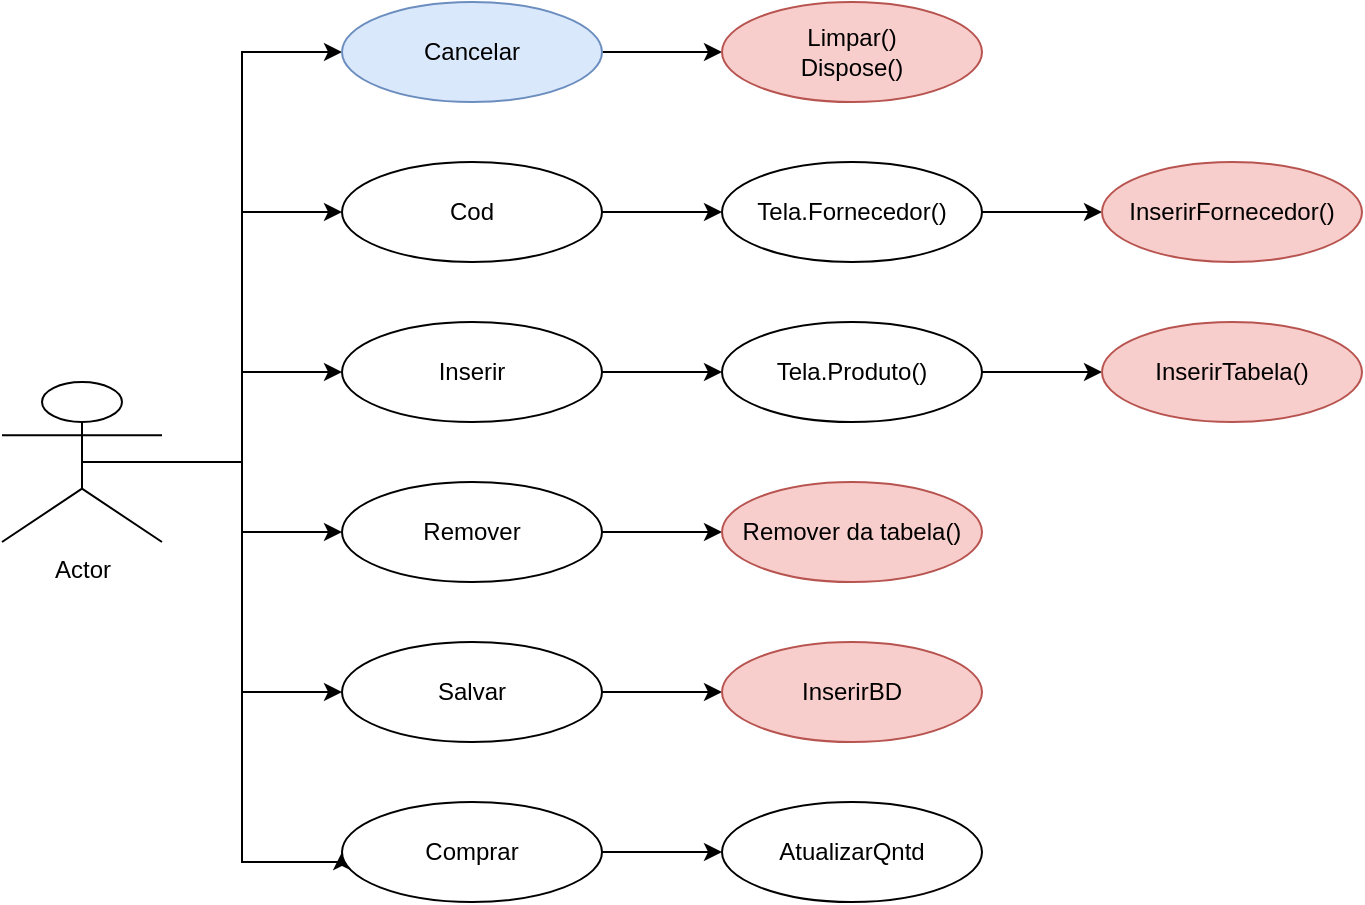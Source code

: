 <mxfile version="14.7.7" type="device"><diagram id="HFAhVg8Z4klKco_aHlom" name="Page-1"><mxGraphModel dx="806" dy="522" grid="1" gridSize="10" guides="1" tooltips="1" connect="1" arrows="1" fold="1" page="1" pageScale="1" pageWidth="827" pageHeight="1169" math="0" shadow="0"><root><mxCell id="0"/><mxCell id="1" parent="0"/><mxCell id="gi0knoDmIDlJLxmiTn_k-14" value="" style="edgeStyle=orthogonalEdgeStyle;rounded=0;orthogonalLoop=1;jettySize=auto;html=1;" edge="1" parent="1" source="gi0knoDmIDlJLxmiTn_k-1" target="gi0knoDmIDlJLxmiTn_k-11"><mxGeometry relative="1" as="geometry"><Array as="points"><mxPoint x="160" y="270"/><mxPoint x="160" y="305"/></Array></mxGeometry></mxCell><mxCell id="gi0knoDmIDlJLxmiTn_k-15" value="" style="edgeStyle=orthogonalEdgeStyle;rounded=0;orthogonalLoop=1;jettySize=auto;html=1;entryX=0;entryY=0.5;entryDx=0;entryDy=0;" edge="1" parent="1" source="gi0knoDmIDlJLxmiTn_k-1" target="gi0knoDmIDlJLxmiTn_k-10"><mxGeometry relative="1" as="geometry"><Array as="points"><mxPoint x="160" y="270"/><mxPoint x="160" y="225"/></Array></mxGeometry></mxCell><mxCell id="gi0knoDmIDlJLxmiTn_k-16" value="" style="edgeStyle=orthogonalEdgeStyle;rounded=0;orthogonalLoop=1;jettySize=auto;html=1;entryX=0;entryY=0.5;entryDx=0;entryDy=0;" edge="1" parent="1" source="gi0knoDmIDlJLxmiTn_k-1" target="gi0knoDmIDlJLxmiTn_k-4"><mxGeometry relative="1" as="geometry"><Array as="points"><mxPoint x="160" y="270"/><mxPoint x="160" y="145"/></Array></mxGeometry></mxCell><mxCell id="gi0knoDmIDlJLxmiTn_k-17" value="" style="edgeStyle=orthogonalEdgeStyle;rounded=0;orthogonalLoop=1;jettySize=auto;html=1;entryX=0;entryY=0.5;entryDx=0;entryDy=0;" edge="1" parent="1" source="gi0knoDmIDlJLxmiTn_k-1" target="gi0knoDmIDlJLxmiTn_k-13"><mxGeometry relative="1" as="geometry"><Array as="points"><mxPoint x="160" y="270"/><mxPoint x="160" y="470"/><mxPoint x="210" y="470"/></Array></mxGeometry></mxCell><mxCell id="gi0knoDmIDlJLxmiTn_k-18" value="" style="edgeStyle=orthogonalEdgeStyle;rounded=0;orthogonalLoop=1;jettySize=auto;html=1;entryX=0;entryY=0.5;entryDx=0;entryDy=0;" edge="1" parent="1" source="gi0knoDmIDlJLxmiTn_k-1" target="gi0knoDmIDlJLxmiTn_k-2"><mxGeometry relative="1" as="geometry"><Array as="points"><mxPoint x="160" y="270"/><mxPoint x="160" y="65"/></Array></mxGeometry></mxCell><mxCell id="gi0knoDmIDlJLxmiTn_k-19" style="edgeStyle=orthogonalEdgeStyle;rounded=0;orthogonalLoop=1;jettySize=auto;html=1;exitX=0.5;exitY=0.5;exitDx=0;exitDy=0;exitPerimeter=0;entryX=0;entryY=0.5;entryDx=0;entryDy=0;" edge="1" parent="1" source="gi0knoDmIDlJLxmiTn_k-1" target="gi0knoDmIDlJLxmiTn_k-12"><mxGeometry relative="1" as="geometry"><Array as="points"><mxPoint x="160" y="270"/><mxPoint x="160" y="385"/></Array></mxGeometry></mxCell><mxCell id="gi0knoDmIDlJLxmiTn_k-1" value="Actor" style="shape=umlActor;verticalLabelPosition=bottom;verticalAlign=top;html=1;outlineConnect=0;" vertex="1" parent="1"><mxGeometry x="40" y="230" width="80" height="80" as="geometry"/></mxCell><mxCell id="gi0knoDmIDlJLxmiTn_k-5" value="" style="edgeStyle=orthogonalEdgeStyle;rounded=0;orthogonalLoop=1;jettySize=auto;html=1;" edge="1" parent="1" source="gi0knoDmIDlJLxmiTn_k-2" target="gi0knoDmIDlJLxmiTn_k-3"><mxGeometry relative="1" as="geometry"/></mxCell><mxCell id="gi0knoDmIDlJLxmiTn_k-2" value="Cancelar" style="ellipse;whiteSpace=wrap;html=1;fillColor=#dae8fc;strokeColor=#6c8ebf;" vertex="1" parent="1"><mxGeometry x="210" y="40" width="130" height="50" as="geometry"/></mxCell><mxCell id="gi0knoDmIDlJLxmiTn_k-3" value="&lt;font style=&quot;vertical-align: inherit&quot;&gt;&lt;font style=&quot;vertical-align: inherit&quot;&gt;&lt;font style=&quot;vertical-align: inherit&quot;&gt;&lt;font style=&quot;vertical-align: inherit&quot;&gt;&lt;font style=&quot;vertical-align: inherit&quot;&gt;&lt;font style=&quot;vertical-align: inherit&quot;&gt;Limpar()&lt;br&gt;Dispose()&lt;br&gt;&lt;/font&gt;&lt;/font&gt;&lt;/font&gt;&lt;/font&gt;&lt;/font&gt;&lt;/font&gt;" style="ellipse;whiteSpace=wrap;html=1;fillColor=#f8cecc;strokeColor=#b85450;" vertex="1" parent="1"><mxGeometry x="400" y="40" width="130" height="50" as="geometry"/></mxCell><mxCell id="gi0knoDmIDlJLxmiTn_k-7" value="" style="edgeStyle=orthogonalEdgeStyle;rounded=0;orthogonalLoop=1;jettySize=auto;html=1;" edge="1" parent="1" source="gi0knoDmIDlJLxmiTn_k-4" target="gi0knoDmIDlJLxmiTn_k-6"><mxGeometry relative="1" as="geometry"/></mxCell><mxCell id="gi0knoDmIDlJLxmiTn_k-4" value="&lt;font style=&quot;vertical-align: inherit&quot;&gt;&lt;font style=&quot;vertical-align: inherit&quot;&gt;Cod&lt;/font&gt;&lt;/font&gt;" style="ellipse;whiteSpace=wrap;html=1;" vertex="1" parent="1"><mxGeometry x="210" y="120" width="130" height="50" as="geometry"/></mxCell><mxCell id="gi0knoDmIDlJLxmiTn_k-9" value="" style="edgeStyle=orthogonalEdgeStyle;rounded=0;orthogonalLoop=1;jettySize=auto;html=1;entryX=0;entryY=0.5;entryDx=0;entryDy=0;" edge="1" parent="1" source="gi0knoDmIDlJLxmiTn_k-6" target="gi0knoDmIDlJLxmiTn_k-8"><mxGeometry relative="1" as="geometry"><mxPoint x="590" y="145" as="targetPoint"/></mxGeometry></mxCell><mxCell id="gi0knoDmIDlJLxmiTn_k-6" value="&lt;font style=&quot;vertical-align: inherit&quot;&gt;&lt;font style=&quot;vertical-align: inherit&quot;&gt;&lt;font style=&quot;vertical-align: inherit&quot;&gt;&lt;font style=&quot;vertical-align: inherit&quot;&gt;Tela.Fornecedor()&lt;/font&gt;&lt;/font&gt;&lt;/font&gt;&lt;/font&gt;" style="ellipse;whiteSpace=wrap;html=1;" vertex="1" parent="1"><mxGeometry x="400" y="120" width="130" height="50" as="geometry"/></mxCell><mxCell id="gi0knoDmIDlJLxmiTn_k-8" value="&lt;font style=&quot;vertical-align: inherit&quot;&gt;&lt;font style=&quot;vertical-align: inherit&quot;&gt;&lt;font style=&quot;vertical-align: inherit&quot;&gt;&lt;font style=&quot;vertical-align: inherit&quot;&gt;InserirFornecedor()&lt;/font&gt;&lt;/font&gt;&lt;/font&gt;&lt;/font&gt;" style="ellipse;whiteSpace=wrap;html=1;fillColor=#f8cecc;strokeColor=#b85450;" vertex="1" parent="1"><mxGeometry x="590" y="120" width="130" height="50" as="geometry"/></mxCell><mxCell id="gi0knoDmIDlJLxmiTn_k-22" value="" style="edgeStyle=orthogonalEdgeStyle;rounded=0;orthogonalLoop=1;jettySize=auto;html=1;" edge="1" parent="1" source="gi0knoDmIDlJLxmiTn_k-10" target="gi0knoDmIDlJLxmiTn_k-21"><mxGeometry relative="1" as="geometry"/></mxCell><mxCell id="gi0knoDmIDlJLxmiTn_k-10" value="&lt;font style=&quot;vertical-align: inherit&quot;&gt;&lt;font style=&quot;vertical-align: inherit&quot;&gt;&lt;font style=&quot;vertical-align: inherit&quot;&gt;&lt;font style=&quot;vertical-align: inherit&quot;&gt;Inserir&lt;/font&gt;&lt;/font&gt;&lt;/font&gt;&lt;/font&gt;" style="ellipse;whiteSpace=wrap;html=1;" vertex="1" parent="1"><mxGeometry x="210" y="200" width="130" height="50" as="geometry"/></mxCell><mxCell id="gi0knoDmIDlJLxmiTn_k-26" value="" style="edgeStyle=orthogonalEdgeStyle;rounded=0;orthogonalLoop=1;jettySize=auto;html=1;" edge="1" parent="1" source="gi0knoDmIDlJLxmiTn_k-11" target="gi0knoDmIDlJLxmiTn_k-25"><mxGeometry relative="1" as="geometry"/></mxCell><mxCell id="gi0knoDmIDlJLxmiTn_k-11" value="&lt;font style=&quot;vertical-align: inherit&quot;&gt;&lt;font style=&quot;vertical-align: inherit&quot;&gt;&lt;font style=&quot;vertical-align: inherit&quot;&gt;&lt;font style=&quot;vertical-align: inherit&quot;&gt;Remover&lt;/font&gt;&lt;/font&gt;&lt;/font&gt;&lt;/font&gt;" style="ellipse;whiteSpace=wrap;html=1;" vertex="1" parent="1"><mxGeometry x="210" y="280" width="130" height="50" as="geometry"/></mxCell><mxCell id="gi0knoDmIDlJLxmiTn_k-28" value="" style="edgeStyle=orthogonalEdgeStyle;rounded=0;orthogonalLoop=1;jettySize=auto;html=1;" edge="1" parent="1" source="gi0knoDmIDlJLxmiTn_k-12" target="gi0knoDmIDlJLxmiTn_k-27"><mxGeometry relative="1" as="geometry"/></mxCell><mxCell id="gi0knoDmIDlJLxmiTn_k-12" value="&lt;font style=&quot;vertical-align: inherit&quot;&gt;&lt;font style=&quot;vertical-align: inherit&quot;&gt;&lt;font style=&quot;vertical-align: inherit&quot;&gt;&lt;font style=&quot;vertical-align: inherit&quot;&gt;Salvar&lt;/font&gt;&lt;/font&gt;&lt;/font&gt;&lt;/font&gt;" style="ellipse;whiteSpace=wrap;html=1;" vertex="1" parent="1"><mxGeometry x="210" y="360" width="130" height="50" as="geometry"/></mxCell><mxCell id="gi0knoDmIDlJLxmiTn_k-30" value="" style="edgeStyle=orthogonalEdgeStyle;rounded=0;orthogonalLoop=1;jettySize=auto;html=1;" edge="1" parent="1" source="gi0knoDmIDlJLxmiTn_k-13" target="gi0knoDmIDlJLxmiTn_k-29"><mxGeometry relative="1" as="geometry"/></mxCell><mxCell id="gi0knoDmIDlJLxmiTn_k-13" value="&lt;font style=&quot;vertical-align: inherit&quot;&gt;&lt;font style=&quot;vertical-align: inherit&quot;&gt;Comprar&lt;/font&gt;&lt;/font&gt;" style="ellipse;whiteSpace=wrap;html=1;" vertex="1" parent="1"><mxGeometry x="210" y="440" width="130" height="50" as="geometry"/></mxCell><mxCell id="gi0knoDmIDlJLxmiTn_k-24" value="" style="edgeStyle=orthogonalEdgeStyle;rounded=0;orthogonalLoop=1;jettySize=auto;html=1;" edge="1" parent="1" source="gi0knoDmIDlJLxmiTn_k-21" target="gi0knoDmIDlJLxmiTn_k-23"><mxGeometry relative="1" as="geometry"/></mxCell><mxCell id="gi0knoDmIDlJLxmiTn_k-21" value="&lt;font style=&quot;vertical-align: inherit&quot;&gt;&lt;font style=&quot;vertical-align: inherit&quot;&gt;&lt;font style=&quot;vertical-align: inherit&quot;&gt;&lt;font style=&quot;vertical-align: inherit&quot;&gt;Tela.Produto()&lt;/font&gt;&lt;/font&gt;&lt;/font&gt;&lt;/font&gt;" style="ellipse;whiteSpace=wrap;html=1;" vertex="1" parent="1"><mxGeometry x="400" y="200" width="130" height="50" as="geometry"/></mxCell><mxCell id="gi0knoDmIDlJLxmiTn_k-23" value="&lt;font style=&quot;vertical-align: inherit&quot;&gt;&lt;font style=&quot;vertical-align: inherit&quot;&gt;&lt;font style=&quot;vertical-align: inherit&quot;&gt;&lt;font style=&quot;vertical-align: inherit&quot;&gt;InserirTabela()&lt;/font&gt;&lt;/font&gt;&lt;/font&gt;&lt;/font&gt;" style="ellipse;whiteSpace=wrap;html=1;fillColor=#f8cecc;strokeColor=#b85450;" vertex="1" parent="1"><mxGeometry x="590" y="200" width="130" height="50" as="geometry"/></mxCell><mxCell id="gi0knoDmIDlJLxmiTn_k-25" value="&lt;font style=&quot;vertical-align: inherit&quot;&gt;&lt;font style=&quot;vertical-align: inherit&quot;&gt;&lt;font style=&quot;vertical-align: inherit&quot;&gt;&lt;font style=&quot;vertical-align: inherit&quot;&gt;Remover da tabela()&lt;/font&gt;&lt;/font&gt;&lt;/font&gt;&lt;/font&gt;" style="ellipse;whiteSpace=wrap;html=1;fillColor=#f8cecc;strokeColor=#b85450;" vertex="1" parent="1"><mxGeometry x="400" y="280" width="130" height="50" as="geometry"/></mxCell><mxCell id="gi0knoDmIDlJLxmiTn_k-27" value="&lt;font style=&quot;vertical-align: inherit&quot;&gt;&lt;font style=&quot;vertical-align: inherit&quot;&gt;&lt;font style=&quot;vertical-align: inherit&quot;&gt;&lt;font style=&quot;vertical-align: inherit&quot;&gt;InserirBD&lt;/font&gt;&lt;/font&gt;&lt;/font&gt;&lt;/font&gt;" style="ellipse;whiteSpace=wrap;html=1;fillColor=#f8cecc;strokeColor=#b85450;" vertex="1" parent="1"><mxGeometry x="400" y="360" width="130" height="50" as="geometry"/></mxCell><mxCell id="gi0knoDmIDlJLxmiTn_k-29" value="AtualizarQntd" style="ellipse;whiteSpace=wrap;html=1;" vertex="1" parent="1"><mxGeometry x="400" y="440" width="130" height="50" as="geometry"/></mxCell></root></mxGraphModel></diagram></mxfile>